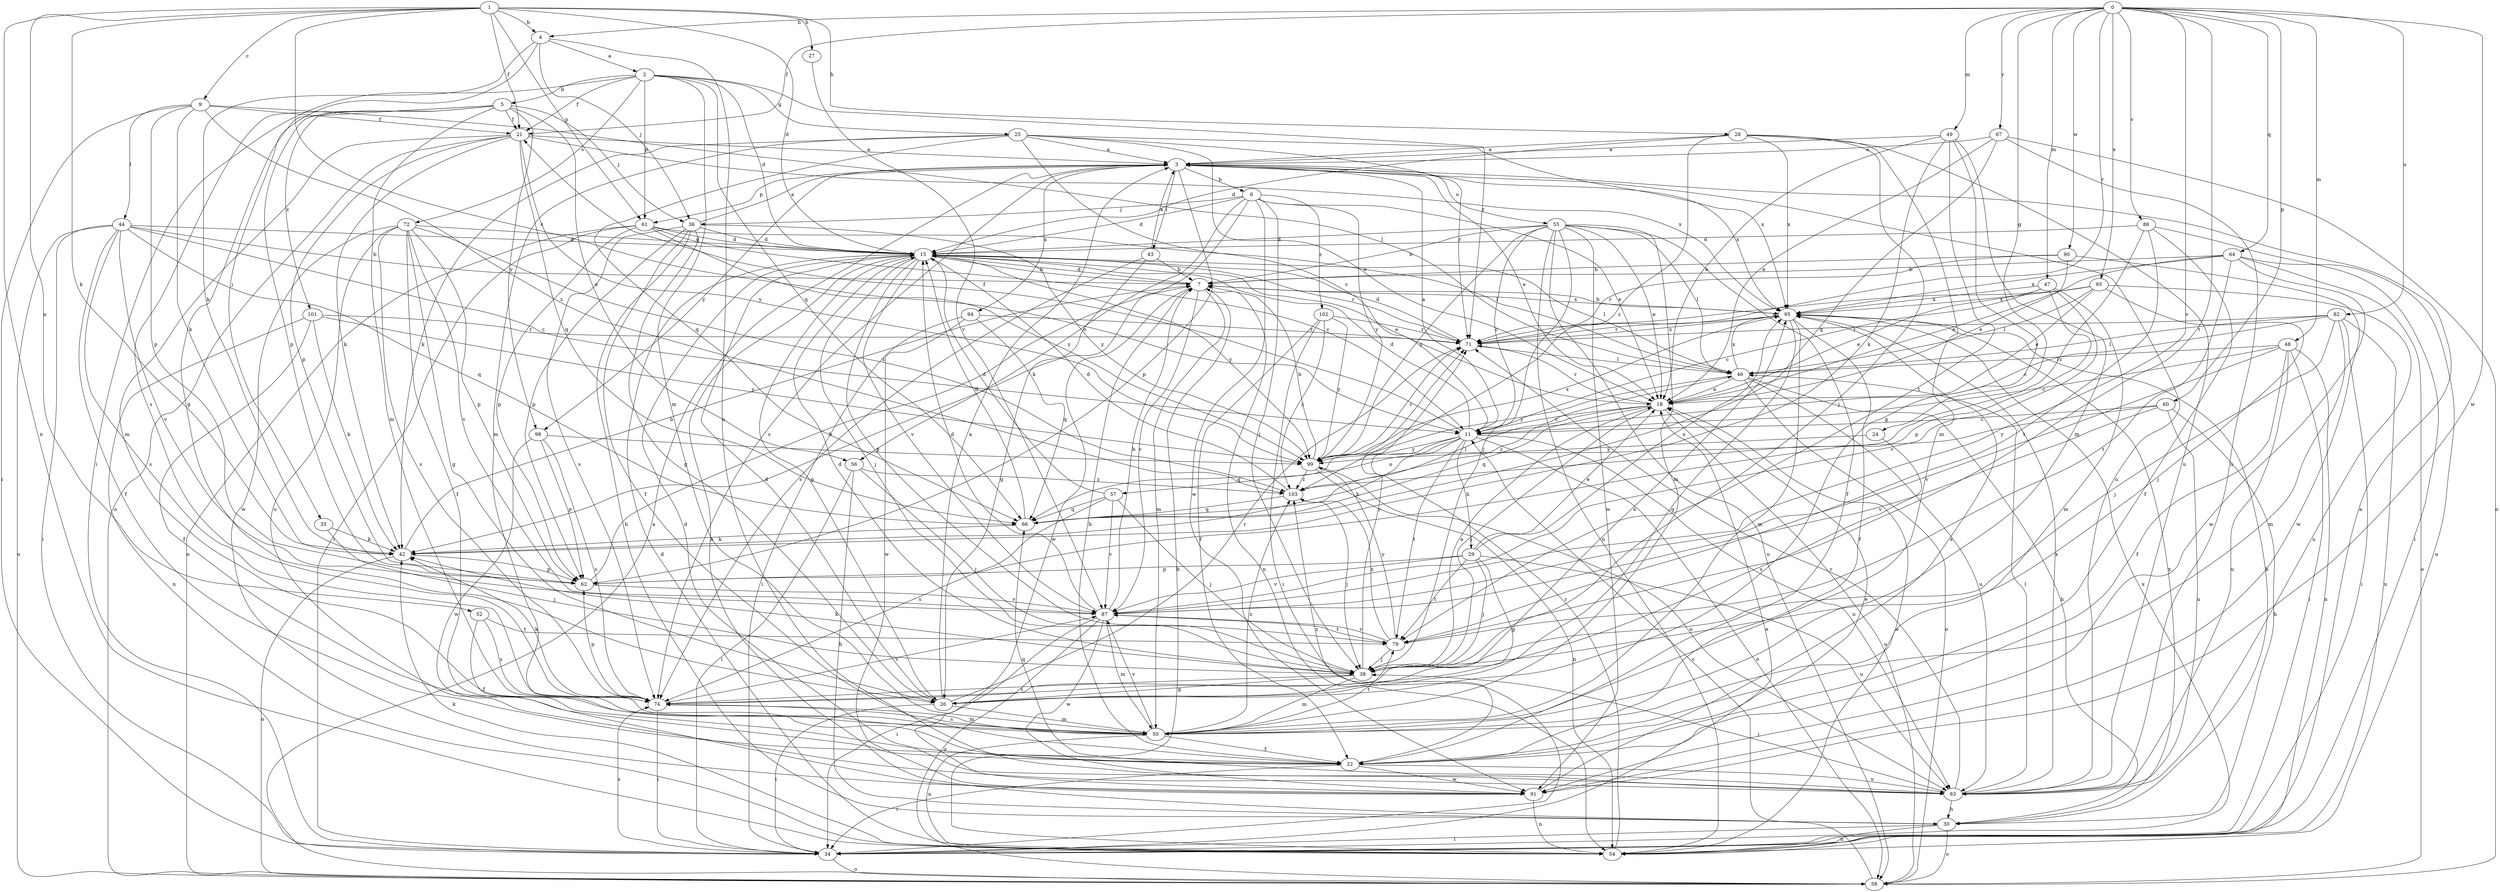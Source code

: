 strict digraph  {
0;
1;
2;
3;
4;
5;
6;
7;
9;
11;
15;
18;
21;
22;
24;
25;
26;
27;
28;
29;
30;
34;
35;
36;
38;
42;
43;
44;
46;
47;
48;
49;
50;
52;
54;
55;
56;
57;
58;
60;
61;
62;
64;
66;
67;
71;
72;
74;
79;
82;
83;
86;
87;
90;
91;
93;
94;
95;
98;
99;
101;
102;
103;
0 -> 4  [label=b];
0 -> 21  [label=f];
0 -> 24  [label=g];
0 -> 47  [label=m];
0 -> 48  [label=m];
0 -> 49  [label=m];
0 -> 60  [label=p];
0 -> 64  [label=q];
0 -> 67  [label=r];
0 -> 71  [label=r];
0 -> 79  [label=t];
0 -> 82  [label=u];
0 -> 86  [label=v];
0 -> 87  [label=v];
0 -> 90  [label=w];
0 -> 91  [label=w];
0 -> 93  [label=x];
1 -> 4  [label=b];
1 -> 9  [label=c];
1 -> 11  [label=c];
1 -> 15  [label=d];
1 -> 21  [label=f];
1 -> 27  [label=h];
1 -> 28  [label=h];
1 -> 42  [label=k];
1 -> 52  [label=n];
1 -> 54  [label=n];
1 -> 61  [label=p];
2 -> 5  [label=b];
2 -> 15  [label=d];
2 -> 21  [label=f];
2 -> 25  [label=g];
2 -> 34  [label=i];
2 -> 50  [label=m];
2 -> 61  [label=p];
2 -> 66  [label=q];
2 -> 71  [label=r];
2 -> 72  [label=s];
3 -> 6  [label=b];
3 -> 18  [label=e];
3 -> 43  [label=l];
3 -> 55  [label=o];
3 -> 61  [label=p];
3 -> 62  [label=p];
3 -> 74  [label=s];
3 -> 83  [label=u];
3 -> 94  [label=x];
3 -> 95  [label=x];
3 -> 98  [label=y];
4 -> 2  [label=a];
4 -> 35  [label=j];
4 -> 36  [label=j];
4 -> 42  [label=k];
4 -> 83  [label=u];
5 -> 21  [label=f];
5 -> 26  [label=g];
5 -> 36  [label=j];
5 -> 50  [label=m];
5 -> 56  [label=o];
5 -> 62  [label=p];
5 -> 74  [label=s];
5 -> 98  [label=y];
5 -> 101  [label=z];
6 -> 15  [label=d];
6 -> 18  [label=e];
6 -> 36  [label=j];
6 -> 38  [label=j];
6 -> 42  [label=k];
6 -> 56  [label=o];
6 -> 91  [label=w];
6 -> 99  [label=y];
6 -> 102  [label=z];
7 -> 15  [label=d];
7 -> 50  [label=m];
7 -> 54  [label=n];
7 -> 87  [label=v];
7 -> 91  [label=w];
7 -> 95  [label=x];
9 -> 21  [label=f];
9 -> 34  [label=i];
9 -> 42  [label=k];
9 -> 44  [label=l];
9 -> 46  [label=l];
9 -> 62  [label=p];
9 -> 103  [label=z];
11 -> 3  [label=a];
11 -> 15  [label=d];
11 -> 21  [label=f];
11 -> 29  [label=h];
11 -> 42  [label=k];
11 -> 57  [label=o];
11 -> 58  [label=o];
11 -> 66  [label=q];
11 -> 79  [label=t];
11 -> 83  [label=u];
11 -> 99  [label=y];
15 -> 7  [label=b];
15 -> 18  [label=e];
15 -> 26  [label=g];
15 -> 30  [label=h];
15 -> 38  [label=j];
15 -> 46  [label=l];
15 -> 71  [label=r];
15 -> 79  [label=t];
15 -> 87  [label=v];
15 -> 99  [label=y];
18 -> 11  [label=c];
18 -> 38  [label=j];
18 -> 58  [label=o];
18 -> 66  [label=q];
18 -> 71  [label=r];
18 -> 103  [label=z];
21 -> 3  [label=a];
21 -> 42  [label=k];
21 -> 50  [label=m];
21 -> 58  [label=o];
21 -> 62  [label=p];
21 -> 66  [label=q];
21 -> 95  [label=x];
21 -> 99  [label=y];
22 -> 7  [label=b];
22 -> 34  [label=i];
22 -> 83  [label=u];
22 -> 91  [label=w];
22 -> 95  [label=x];
22 -> 103  [label=z];
24 -> 74  [label=s];
24 -> 99  [label=y];
25 -> 3  [label=a];
25 -> 11  [label=c];
25 -> 18  [label=e];
25 -> 42  [label=k];
25 -> 50  [label=m];
25 -> 66  [label=q];
25 -> 71  [label=r];
25 -> 95  [label=x];
26 -> 3  [label=a];
26 -> 15  [label=d];
26 -> 34  [label=i];
26 -> 50  [label=m];
26 -> 71  [label=r];
27 -> 87  [label=v];
28 -> 3  [label=a];
28 -> 15  [label=d];
28 -> 38  [label=j];
28 -> 50  [label=m];
28 -> 83  [label=u];
28 -> 95  [label=x];
28 -> 103  [label=z];
29 -> 18  [label=e];
29 -> 26  [label=g];
29 -> 38  [label=j];
29 -> 62  [label=p];
29 -> 79  [label=t];
29 -> 83  [label=u];
29 -> 87  [label=v];
29 -> 95  [label=x];
30 -> 34  [label=i];
30 -> 54  [label=n];
30 -> 58  [label=o];
30 -> 95  [label=x];
34 -> 18  [label=e];
34 -> 58  [label=o];
34 -> 74  [label=s];
34 -> 95  [label=x];
35 -> 38  [label=j];
35 -> 42  [label=k];
36 -> 3  [label=a];
36 -> 15  [label=d];
36 -> 22  [label=f];
36 -> 26  [label=g];
36 -> 30  [label=h];
36 -> 62  [label=p];
36 -> 74  [label=s];
36 -> 99  [label=y];
38 -> 15  [label=d];
38 -> 18  [label=e];
38 -> 26  [label=g];
38 -> 42  [label=k];
38 -> 50  [label=m];
38 -> 71  [label=r];
38 -> 74  [label=s];
42 -> 7  [label=b];
42 -> 58  [label=o];
42 -> 62  [label=p];
43 -> 3  [label=a];
43 -> 7  [label=b];
43 -> 26  [label=g];
43 -> 74  [label=s];
44 -> 7  [label=b];
44 -> 11  [label=c];
44 -> 15  [label=d];
44 -> 22  [label=f];
44 -> 34  [label=i];
44 -> 58  [label=o];
44 -> 66  [label=q];
44 -> 74  [label=s];
44 -> 87  [label=v];
46 -> 18  [label=e];
46 -> 30  [label=h];
46 -> 58  [label=o];
46 -> 83  [label=u];
46 -> 95  [label=x];
46 -> 99  [label=y];
47 -> 11  [label=c];
47 -> 18  [label=e];
47 -> 50  [label=m];
47 -> 62  [label=p];
47 -> 87  [label=v];
47 -> 95  [label=x];
48 -> 11  [label=c];
48 -> 22  [label=f];
48 -> 34  [label=i];
48 -> 46  [label=l];
48 -> 54  [label=n];
48 -> 83  [label=u];
48 -> 87  [label=v];
49 -> 3  [label=a];
49 -> 18  [label=e];
49 -> 26  [label=g];
49 -> 42  [label=k];
49 -> 50  [label=m];
49 -> 79  [label=t];
50 -> 22  [label=f];
50 -> 54  [label=n];
50 -> 74  [label=s];
50 -> 79  [label=t];
50 -> 87  [label=v];
50 -> 103  [label=z];
52 -> 22  [label=f];
52 -> 74  [label=s];
52 -> 79  [label=t];
54 -> 3  [label=a];
54 -> 7  [label=b];
54 -> 15  [label=d];
54 -> 18  [label=e];
54 -> 42  [label=k];
54 -> 71  [label=r];
55 -> 7  [label=b];
55 -> 11  [label=c];
55 -> 15  [label=d];
55 -> 18  [label=e];
55 -> 22  [label=f];
55 -> 38  [label=j];
55 -> 46  [label=l];
55 -> 50  [label=m];
55 -> 54  [label=n];
55 -> 58  [label=o];
55 -> 91  [label=w];
55 -> 99  [label=y];
56 -> 30  [label=h];
56 -> 34  [label=i];
56 -> 38  [label=j];
56 -> 103  [label=z];
57 -> 15  [label=d];
57 -> 38  [label=j];
57 -> 66  [label=q];
57 -> 74  [label=s];
57 -> 87  [label=v];
58 -> 3  [label=a];
58 -> 11  [label=c];
60 -> 11  [label=c];
60 -> 30  [label=h];
60 -> 83  [label=u];
60 -> 87  [label=v];
60 -> 99  [label=y];
61 -> 11  [label=c];
61 -> 15  [label=d];
61 -> 34  [label=i];
61 -> 46  [label=l];
61 -> 58  [label=o];
61 -> 62  [label=p];
61 -> 99  [label=y];
62 -> 7  [label=b];
62 -> 87  [label=v];
64 -> 7  [label=b];
64 -> 18  [label=e];
64 -> 54  [label=n];
64 -> 58  [label=o];
64 -> 79  [label=t];
64 -> 91  [label=w];
64 -> 95  [label=x];
66 -> 15  [label=d];
66 -> 42  [label=k];
66 -> 46  [label=l];
67 -> 3  [label=a];
67 -> 18  [label=e];
67 -> 58  [label=o];
67 -> 66  [label=q];
67 -> 83  [label=u];
71 -> 15  [label=d];
71 -> 46  [label=l];
71 -> 95  [label=x];
72 -> 15  [label=d];
72 -> 22  [label=f];
72 -> 26  [label=g];
72 -> 62  [label=p];
72 -> 74  [label=s];
72 -> 83  [label=u];
72 -> 87  [label=v];
72 -> 91  [label=w];
72 -> 103  [label=z];
74 -> 34  [label=i];
74 -> 42  [label=k];
74 -> 50  [label=m];
74 -> 62  [label=p];
74 -> 87  [label=v];
74 -> 95  [label=x];
79 -> 38  [label=j];
79 -> 87  [label=v];
79 -> 99  [label=y];
79 -> 103  [label=z];
82 -> 11  [label=c];
82 -> 34  [label=i];
82 -> 38  [label=j];
82 -> 46  [label=l];
82 -> 50  [label=m];
82 -> 54  [label=n];
82 -> 71  [label=r];
83 -> 15  [label=d];
83 -> 30  [label=h];
83 -> 38  [label=j];
83 -> 46  [label=l];
83 -> 66  [label=q];
83 -> 71  [label=r];
83 -> 95  [label=x];
86 -> 15  [label=d];
86 -> 22  [label=f];
86 -> 34  [label=i];
86 -> 79  [label=t];
86 -> 103  [label=z];
87 -> 7  [label=b];
87 -> 15  [label=d];
87 -> 34  [label=i];
87 -> 50  [label=m];
87 -> 58  [label=o];
87 -> 79  [label=t];
87 -> 91  [label=w];
90 -> 7  [label=b];
90 -> 18  [label=e];
90 -> 71  [label=r];
90 -> 91  [label=w];
91 -> 18  [label=e];
91 -> 54  [label=n];
93 -> 18  [label=e];
93 -> 38  [label=j];
93 -> 46  [label=l];
93 -> 71  [label=r];
93 -> 83  [label=u];
93 -> 95  [label=x];
94 -> 34  [label=i];
94 -> 66  [label=q];
94 -> 71  [label=r];
94 -> 91  [label=w];
95 -> 7  [label=b];
95 -> 22  [label=f];
95 -> 26  [label=g];
95 -> 30  [label=h];
95 -> 50  [label=m];
95 -> 71  [label=r];
98 -> 62  [label=p];
98 -> 74  [label=s];
98 -> 91  [label=w];
98 -> 99  [label=y];
99 -> 7  [label=b];
99 -> 54  [label=n];
99 -> 71  [label=r];
99 -> 83  [label=u];
99 -> 95  [label=x];
99 -> 103  [label=z];
101 -> 22  [label=f];
101 -> 42  [label=k];
101 -> 54  [label=n];
101 -> 71  [label=r];
101 -> 99  [label=y];
102 -> 22  [label=f];
102 -> 34  [label=i];
102 -> 71  [label=r];
102 -> 99  [label=y];
102 -> 103  [label=z];
103 -> 15  [label=d];
103 -> 38  [label=j];
103 -> 66  [label=q];
}
